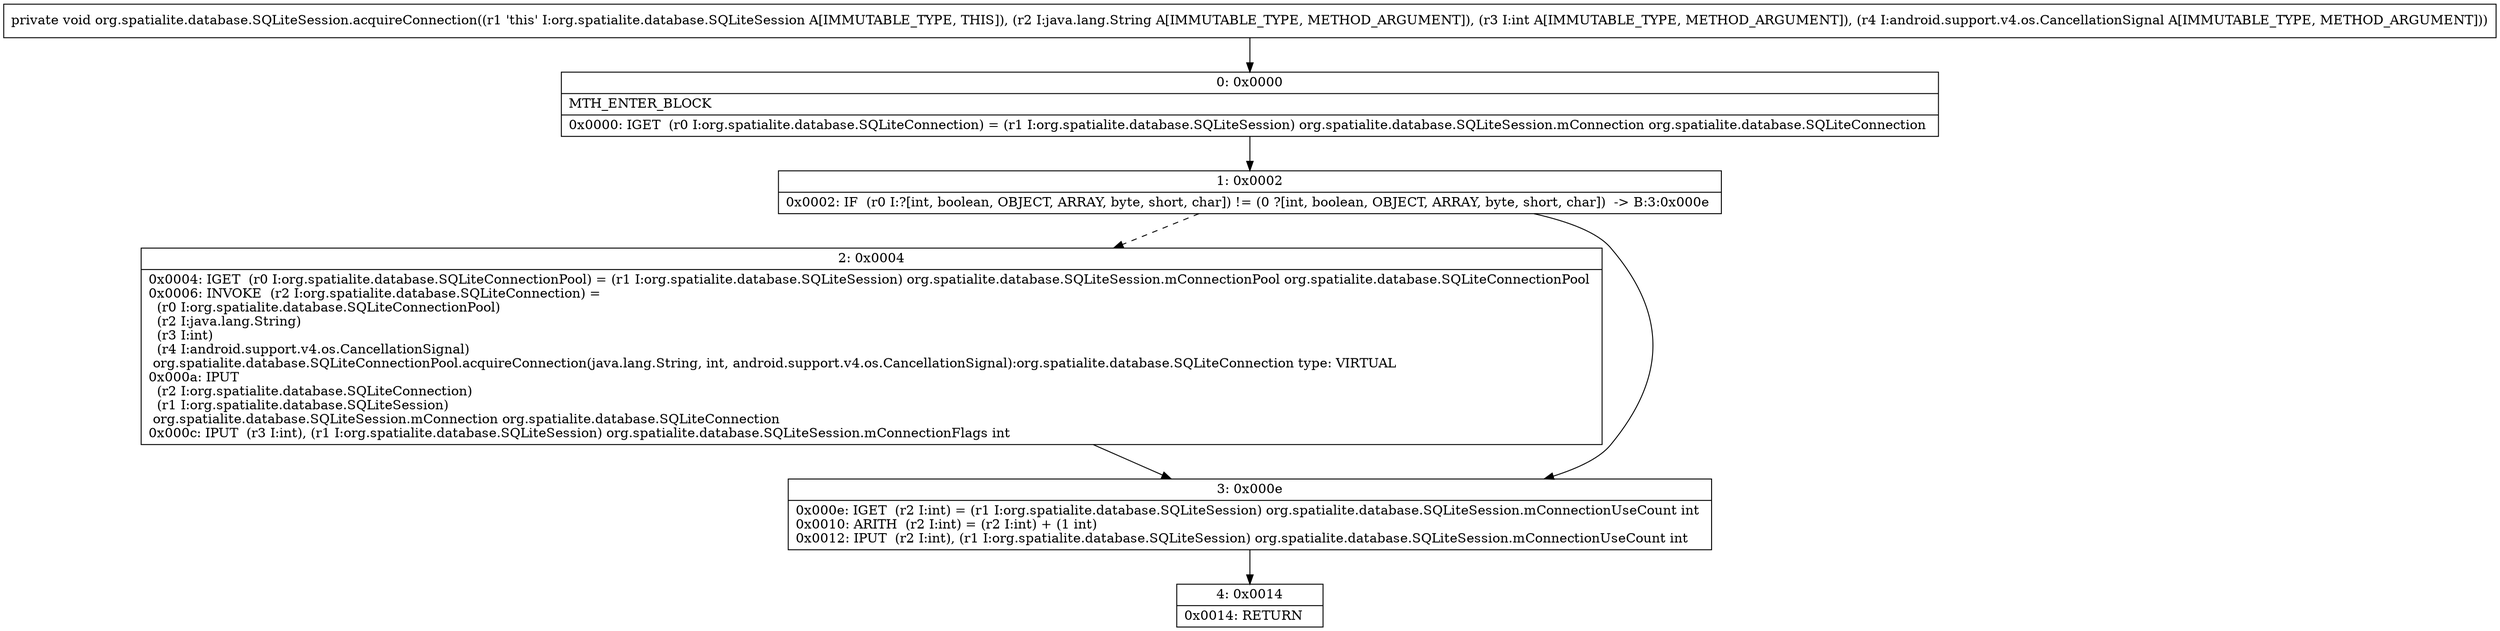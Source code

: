 digraph "CFG fororg.spatialite.database.SQLiteSession.acquireConnection(Ljava\/lang\/String;ILandroid\/support\/v4\/os\/CancellationSignal;)V" {
Node_0 [shape=record,label="{0\:\ 0x0000|MTH_ENTER_BLOCK\l|0x0000: IGET  (r0 I:org.spatialite.database.SQLiteConnection) = (r1 I:org.spatialite.database.SQLiteSession) org.spatialite.database.SQLiteSession.mConnection org.spatialite.database.SQLiteConnection \l}"];
Node_1 [shape=record,label="{1\:\ 0x0002|0x0002: IF  (r0 I:?[int, boolean, OBJECT, ARRAY, byte, short, char]) != (0 ?[int, boolean, OBJECT, ARRAY, byte, short, char])  \-\> B:3:0x000e \l}"];
Node_2 [shape=record,label="{2\:\ 0x0004|0x0004: IGET  (r0 I:org.spatialite.database.SQLiteConnectionPool) = (r1 I:org.spatialite.database.SQLiteSession) org.spatialite.database.SQLiteSession.mConnectionPool org.spatialite.database.SQLiteConnectionPool \l0x0006: INVOKE  (r2 I:org.spatialite.database.SQLiteConnection) = \l  (r0 I:org.spatialite.database.SQLiteConnectionPool)\l  (r2 I:java.lang.String)\l  (r3 I:int)\l  (r4 I:android.support.v4.os.CancellationSignal)\l org.spatialite.database.SQLiteConnectionPool.acquireConnection(java.lang.String, int, android.support.v4.os.CancellationSignal):org.spatialite.database.SQLiteConnection type: VIRTUAL \l0x000a: IPUT  \l  (r2 I:org.spatialite.database.SQLiteConnection)\l  (r1 I:org.spatialite.database.SQLiteSession)\l org.spatialite.database.SQLiteSession.mConnection org.spatialite.database.SQLiteConnection \l0x000c: IPUT  (r3 I:int), (r1 I:org.spatialite.database.SQLiteSession) org.spatialite.database.SQLiteSession.mConnectionFlags int \l}"];
Node_3 [shape=record,label="{3\:\ 0x000e|0x000e: IGET  (r2 I:int) = (r1 I:org.spatialite.database.SQLiteSession) org.spatialite.database.SQLiteSession.mConnectionUseCount int \l0x0010: ARITH  (r2 I:int) = (r2 I:int) + (1 int) \l0x0012: IPUT  (r2 I:int), (r1 I:org.spatialite.database.SQLiteSession) org.spatialite.database.SQLiteSession.mConnectionUseCount int \l}"];
Node_4 [shape=record,label="{4\:\ 0x0014|0x0014: RETURN   \l}"];
MethodNode[shape=record,label="{private void org.spatialite.database.SQLiteSession.acquireConnection((r1 'this' I:org.spatialite.database.SQLiteSession A[IMMUTABLE_TYPE, THIS]), (r2 I:java.lang.String A[IMMUTABLE_TYPE, METHOD_ARGUMENT]), (r3 I:int A[IMMUTABLE_TYPE, METHOD_ARGUMENT]), (r4 I:android.support.v4.os.CancellationSignal A[IMMUTABLE_TYPE, METHOD_ARGUMENT])) }"];
MethodNode -> Node_0;
Node_0 -> Node_1;
Node_1 -> Node_2[style=dashed];
Node_1 -> Node_3;
Node_2 -> Node_3;
Node_3 -> Node_4;
}

